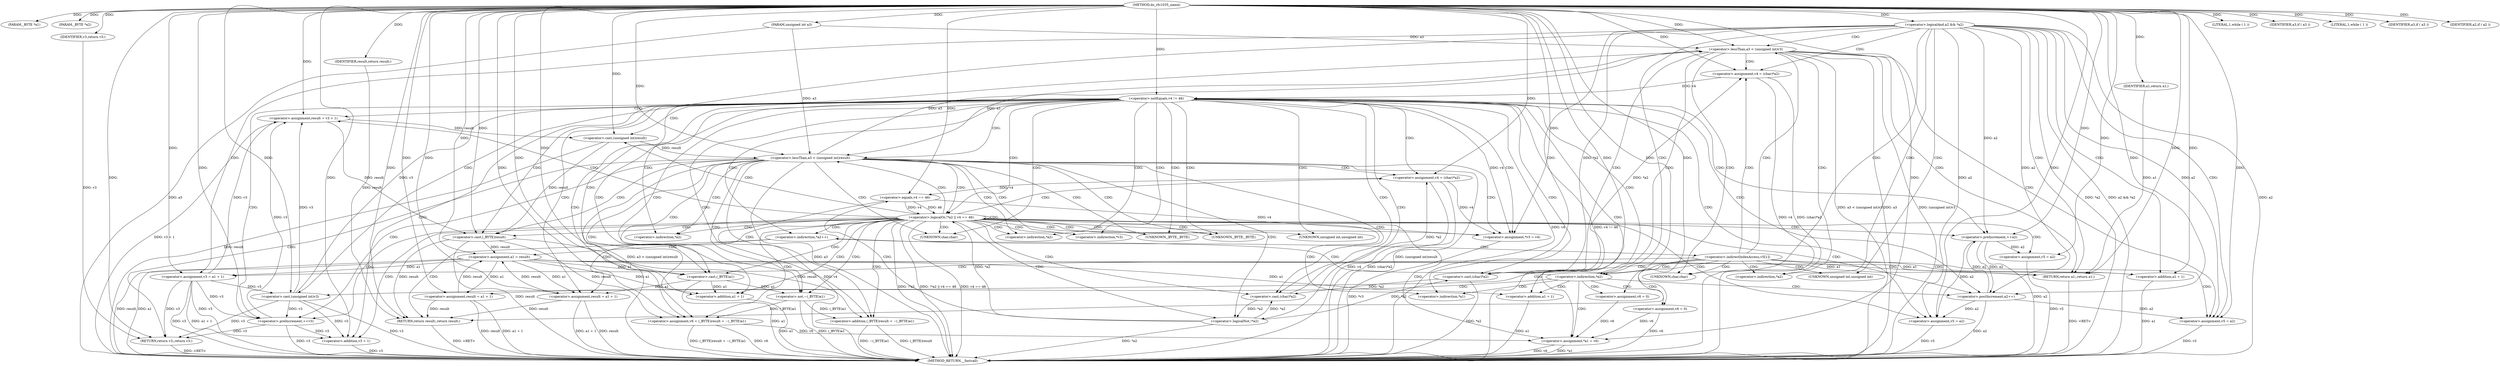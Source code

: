 digraph do_rfc1035_name {  
"1000106" [label = "(METHOD,do_rfc1035_name)" ]
"1000260" [label = "(METHOD_RETURN,__fastcall)" ]
"1000107" [label = "(PARAM,_BYTE *a1)" ]
"1000108" [label = "(PARAM,_BYTE *a2)" ]
"1000109" [label = "(PARAM,unsigned int a3)" ]
"1000117" [label = "(<operator>.logicalAnd,a2 && *a2)" ]
"1000123" [label = "(LITERAL,1,while ( 1 ))" ]
"1000125" [label = "(<operator>.assignment,v3 = a1 + 1)" ]
"1000127" [label = "(<operator>.addition,a1 + 1)" ]
"1000131" [label = "(IDENTIFIER,a3,if ( a3 ))" ]
"1000134" [label = "(<operator>.lessThan,a3 < (unsigned int)v3)" ]
"1000136" [label = "(<operator>.cast,(unsigned int)v3)" ]
"1000140" [label = "(<operator>.assignment,v4 = (char)*a2)" ]
"1000142" [label = "(<operator>.cast,(char)*a2)" ]
"1000146" [label = "(<operator>.assignment,v5 = a2)" ]
"1000153" [label = "(<operator>.assignment,v6 = 0)" ]
"1000157" [label = "(<operator>.notEquals,v4 != 46)" ]
"1000162" [label = "(LITERAL,1,while ( 1 ))" ]
"1000164" [label = "(<operator>.preIncrement,++a2)" ]
"1000166" [label = "(<operator>.assignment,result = v3 + 1)" ]
"1000168" [label = "(<operator>.addition,v3 + 1)" ]
"1000172" [label = "(IDENTIFIER,a3,if ( a3 ))" ]
"1000175" [label = "(<operator>.lessThan,a3 < (unsigned int)result)" ]
"1000177" [label = "(<operator>.cast,(unsigned int)result)" ]
"1000180" [label = "(RETURN,return v3;,return v3;)" ]
"1000181" [label = "(IDENTIFIER,v3,return v3;)" ]
"1000182" [label = "(<operator>.assignment,*v3 = v4)" ]
"1000186" [label = "(<operator>.assignment,v6 = (_BYTE)result + ~(_BYTE)a1)" ]
"1000188" [label = "(<operator>.addition,(_BYTE)result + ~(_BYTE)a1)" ]
"1000189" [label = "(<operator>.cast,(_BYTE)result)" ]
"1000192" [label = "(<operator>.not,~(_BYTE)a1)" ]
"1000193" [label = "(<operator>.cast,(_BYTE)a1)" ]
"1000196" [label = "(<operator>.assignment,v4 = (char)*a2)" ]
"1000198" [label = "(<operator>.cast,(char)*a2)" ]
"1000202" [label = "(<operator>.preIncrement,++v3)" ]
"1000205" [label = "(<operator>.logicalOr,!*a2 || v4 == 46)" ]
"1000206" [label = "(<operator>.logicalNot,!*a2)" ]
"1000209" [label = "(<operator>.equals,v4 == 46)" ]
"1000213" [label = "(<operator>.assignment,v5 = a2)" ]
"1000217" [label = "(<operator>.assignment,v5 = a2)" ]
"1000220" [label = "(<operator>.assignment,result = a1 + 1)" ]
"1000222" [label = "(<operator>.addition,a1 + 1)" ]
"1000227" [label = "(<operator>.assignment,result = a1 + 1)" ]
"1000229" [label = "(<operator>.addition,a1 + 1)" ]
"1000232" [label = "(<operator>.assignment,v6 = 0)" ]
"1000236" [label = "(<operator>.assignment,*a1 = v6)" ]
"1000242" [label = "(<operator>.postIncrement,a2++)" ]
"1000246" [label = "(IDENTIFIER,a2,if ( a2 ))" ]
"1000248" [label = "(<operator>.assignment,a1 = result)" ]
"1000256" [label = "(RETURN,return result;,return result;)" ]
"1000257" [label = "(IDENTIFIER,result,return result;)" ]
"1000258" [label = "(RETURN,return a1;,return a1;)" ]
"1000259" [label = "(IDENTIFIER,a1,return a1;)" ]
"1000137" [label = "(UNKNOWN,unsigned int,unsigned int)" ]
"1000143" [label = "(UNKNOWN,char,char)" ]
"1000144" [label = "(<operator>.indirection,*a2)" ]
"1000150" [label = "(<operator>.indirection,*a2)" ]
"1000178" [label = "(UNKNOWN,unsigned int,unsigned int)" ]
"1000183" [label = "(<operator>.indirection,*v3)" ]
"1000190" [label = "(UNKNOWN,_BYTE,_BYTE)" ]
"1000194" [label = "(UNKNOWN,_BYTE,_BYTE)" ]
"1000199" [label = "(UNKNOWN,char,char)" ]
"1000200" [label = "(<operator>.indirection,*a2)" ]
"1000207" [label = "(<operator>.indirection,*a2)" ]
"1000237" [label = "(<operator>.indirection,*a1)" ]
"1000241" [label = "(<operator>.indirection,*a2++)" ]
"1000252" [label = "(<operator>.indirectIndexAccess,v5[1])" ]
  "1000180" -> "1000260"  [ label = "DDG: <RET>"] 
  "1000256" -> "1000260"  [ label = "DDG: <RET>"] 
  "1000136" -> "1000260"  [ label = "DDG: v3"] 
  "1000196" -> "1000260"  [ label = "DDG: (char)*a2"] 
  "1000205" -> "1000260"  [ label = "DDG: !*a2"] 
  "1000209" -> "1000260"  [ label = "DDG: v4"] 
  "1000193" -> "1000260"  [ label = "DDG: a1"] 
  "1000142" -> "1000260"  [ label = "DDG: *a2"] 
  "1000134" -> "1000260"  [ label = "DDG: (unsigned int)v3"] 
  "1000242" -> "1000260"  [ label = "DDG: a2"] 
  "1000217" -> "1000260"  [ label = "DDG: v5"] 
  "1000205" -> "1000260"  [ label = "DDG: !*a2 || v4 == 46"] 
  "1000127" -> "1000260"  [ label = "DDG: a1"] 
  "1000189" -> "1000260"  [ label = "DDG: result"] 
  "1000117" -> "1000260"  [ label = "DDG: a2 && *a2"] 
  "1000125" -> "1000260"  [ label = "DDG: a1 + 1"] 
  "1000202" -> "1000260"  [ label = "DDG: v3"] 
  "1000109" -> "1000260"  [ label = "DDG: a3"] 
  "1000222" -> "1000260"  [ label = "DDG: a1"] 
  "1000188" -> "1000260"  [ label = "DDG: (_BYTE)result"] 
  "1000236" -> "1000260"  [ label = "DDG: v6"] 
  "1000117" -> "1000260"  [ label = "DDG: a2"] 
  "1000140" -> "1000260"  [ label = "DDG: (char)*a2"] 
  "1000157" -> "1000260"  [ label = "DDG: v4 != 46"] 
  "1000229" -> "1000260"  [ label = "DDG: a1"] 
  "1000227" -> "1000260"  [ label = "DDG: a1 + 1"] 
  "1000220" -> "1000260"  [ label = "DDG: result"] 
  "1000134" -> "1000260"  [ label = "DDG: a3 < (unsigned int)v3"] 
  "1000213" -> "1000260"  [ label = "DDG: v5"] 
  "1000117" -> "1000260"  [ label = "DDG: *a2"] 
  "1000248" -> "1000260"  [ label = "DDG: result"] 
  "1000182" -> "1000260"  [ label = "DDG: *v3"] 
  "1000146" -> "1000260"  [ label = "DDG: v5"] 
  "1000157" -> "1000260"  [ label = "DDG: v4"] 
  "1000236" -> "1000260"  [ label = "DDG: *a1"] 
  "1000206" -> "1000260"  [ label = "DDG: *a2"] 
  "1000220" -> "1000260"  [ label = "DDG: a1 + 1"] 
  "1000192" -> "1000260"  [ label = "DDG: (_BYTE)a1"] 
  "1000248" -> "1000260"  [ label = "DDG: a1"] 
  "1000205" -> "1000260"  [ label = "DDG: v4 == 46"] 
  "1000186" -> "1000260"  [ label = "DDG: (_BYTE)result + ~(_BYTE)a1"] 
  "1000134" -> "1000260"  [ label = "DDG: a3"] 
  "1000140" -> "1000260"  [ label = "DDG: v4"] 
  "1000125" -> "1000260"  [ label = "DDG: v3"] 
  "1000188" -> "1000260"  [ label = "DDG: ~(_BYTE)a1"] 
  "1000186" -> "1000260"  [ label = "DDG: v6"] 
  "1000227" -> "1000260"  [ label = "DDG: result"] 
  "1000175" -> "1000260"  [ label = "DDG: (unsigned int)result"] 
  "1000175" -> "1000260"  [ label = "DDG: a3"] 
  "1000177" -> "1000260"  [ label = "DDG: result"] 
  "1000168" -> "1000260"  [ label = "DDG: v3"] 
  "1000175" -> "1000260"  [ label = "DDG: a3 < (unsigned int)result"] 
  "1000196" -> "1000260"  [ label = "DDG: v4"] 
  "1000153" -> "1000260"  [ label = "DDG: v6"] 
  "1000166" -> "1000260"  [ label = "DDG: v3 + 1"] 
  "1000164" -> "1000260"  [ label = "DDG: a2"] 
  "1000258" -> "1000260"  [ label = "DDG: <RET>"] 
  "1000106" -> "1000107"  [ label = "DDG: "] 
  "1000106" -> "1000108"  [ label = "DDG: "] 
  "1000106" -> "1000109"  [ label = "DDG: "] 
  "1000106" -> "1000117"  [ label = "DDG: "] 
  "1000106" -> "1000123"  [ label = "DDG: "] 
  "1000248" -> "1000125"  [ label = "DDG: a1"] 
  "1000106" -> "1000125"  [ label = "DDG: "] 
  "1000248" -> "1000127"  [ label = "DDG: a1"] 
  "1000106" -> "1000127"  [ label = "DDG: "] 
  "1000106" -> "1000131"  [ label = "DDG: "] 
  "1000175" -> "1000134"  [ label = "DDG: a3"] 
  "1000109" -> "1000134"  [ label = "DDG: a3"] 
  "1000106" -> "1000134"  [ label = "DDG: "] 
  "1000136" -> "1000134"  [ label = "DDG: v3"] 
  "1000125" -> "1000136"  [ label = "DDG: v3"] 
  "1000106" -> "1000136"  [ label = "DDG: "] 
  "1000142" -> "1000140"  [ label = "DDG: *a2"] 
  "1000106" -> "1000140"  [ label = "DDG: "] 
  "1000117" -> "1000142"  [ label = "DDG: *a2"] 
  "1000206" -> "1000142"  [ label = "DDG: *a2"] 
  "1000242" -> "1000146"  [ label = "DDG: a2"] 
  "1000117" -> "1000146"  [ label = "DDG: a2"] 
  "1000106" -> "1000146"  [ label = "DDG: "] 
  "1000106" -> "1000153"  [ label = "DDG: "] 
  "1000140" -> "1000157"  [ label = "DDG: v4"] 
  "1000106" -> "1000157"  [ label = "DDG: "] 
  "1000106" -> "1000162"  [ label = "DDG: "] 
  "1000106" -> "1000164"  [ label = "DDG: "] 
  "1000242" -> "1000164"  [ label = "DDG: a2"] 
  "1000117" -> "1000164"  [ label = "DDG: a2"] 
  "1000202" -> "1000166"  [ label = "DDG: v3"] 
  "1000136" -> "1000166"  [ label = "DDG: v3"] 
  "1000125" -> "1000166"  [ label = "DDG: v3"] 
  "1000106" -> "1000166"  [ label = "DDG: "] 
  "1000202" -> "1000168"  [ label = "DDG: v3"] 
  "1000136" -> "1000168"  [ label = "DDG: v3"] 
  "1000125" -> "1000168"  [ label = "DDG: v3"] 
  "1000106" -> "1000168"  [ label = "DDG: "] 
  "1000106" -> "1000172"  [ label = "DDG: "] 
  "1000134" -> "1000175"  [ label = "DDG: a3"] 
  "1000109" -> "1000175"  [ label = "DDG: a3"] 
  "1000106" -> "1000175"  [ label = "DDG: "] 
  "1000177" -> "1000175"  [ label = "DDG: result"] 
  "1000166" -> "1000177"  [ label = "DDG: result"] 
  "1000106" -> "1000177"  [ label = "DDG: "] 
  "1000181" -> "1000180"  [ label = "DDG: v3"] 
  "1000202" -> "1000180"  [ label = "DDG: v3"] 
  "1000136" -> "1000180"  [ label = "DDG: v3"] 
  "1000125" -> "1000180"  [ label = "DDG: v3"] 
  "1000106" -> "1000180"  [ label = "DDG: "] 
  "1000106" -> "1000181"  [ label = "DDG: "] 
  "1000157" -> "1000182"  [ label = "DDG: v4"] 
  "1000209" -> "1000182"  [ label = "DDG: v4"] 
  "1000196" -> "1000182"  [ label = "DDG: v4"] 
  "1000106" -> "1000182"  [ label = "DDG: "] 
  "1000189" -> "1000186"  [ label = "DDG: result"] 
  "1000192" -> "1000186"  [ label = "DDG: (_BYTE)a1"] 
  "1000106" -> "1000186"  [ label = "DDG: "] 
  "1000189" -> "1000188"  [ label = "DDG: result"] 
  "1000166" -> "1000189"  [ label = "DDG: result"] 
  "1000177" -> "1000189"  [ label = "DDG: result"] 
  "1000106" -> "1000189"  [ label = "DDG: "] 
  "1000192" -> "1000188"  [ label = "DDG: (_BYTE)a1"] 
  "1000193" -> "1000192"  [ label = "DDG: a1"] 
  "1000106" -> "1000193"  [ label = "DDG: "] 
  "1000248" -> "1000193"  [ label = "DDG: a1"] 
  "1000198" -> "1000196"  [ label = "DDG: *a2"] 
  "1000106" -> "1000196"  [ label = "DDG: "] 
  "1000142" -> "1000198"  [ label = "DDG: *a2"] 
  "1000206" -> "1000198"  [ label = "DDG: *a2"] 
  "1000106" -> "1000202"  [ label = "DDG: "] 
  "1000136" -> "1000202"  [ label = "DDG: v3"] 
  "1000125" -> "1000202"  [ label = "DDG: v3"] 
  "1000206" -> "1000205"  [ label = "DDG: *a2"] 
  "1000198" -> "1000206"  [ label = "DDG: *a2"] 
  "1000209" -> "1000205"  [ label = "DDG: v4"] 
  "1000209" -> "1000205"  [ label = "DDG: 46"] 
  "1000196" -> "1000209"  [ label = "DDG: v4"] 
  "1000106" -> "1000209"  [ label = "DDG: "] 
  "1000164" -> "1000213"  [ label = "DDG: a2"] 
  "1000106" -> "1000213"  [ label = "DDG: "] 
  "1000164" -> "1000217"  [ label = "DDG: a2"] 
  "1000106" -> "1000217"  [ label = "DDG: "] 
  "1000242" -> "1000217"  [ label = "DDG: a2"] 
  "1000117" -> "1000217"  [ label = "DDG: a2"] 
  "1000193" -> "1000220"  [ label = "DDG: a1"] 
  "1000106" -> "1000220"  [ label = "DDG: "] 
  "1000248" -> "1000220"  [ label = "DDG: a1"] 
  "1000193" -> "1000222"  [ label = "DDG: a1"] 
  "1000106" -> "1000222"  [ label = "DDG: "] 
  "1000248" -> "1000222"  [ label = "DDG: a1"] 
  "1000106" -> "1000227"  [ label = "DDG: "] 
  "1000248" -> "1000227"  [ label = "DDG: a1"] 
  "1000106" -> "1000229"  [ label = "DDG: "] 
  "1000248" -> "1000229"  [ label = "DDG: a1"] 
  "1000106" -> "1000232"  [ label = "DDG: "] 
  "1000232" -> "1000236"  [ label = "DDG: v6"] 
  "1000186" -> "1000236"  [ label = "DDG: v6"] 
  "1000153" -> "1000236"  [ label = "DDG: v6"] 
  "1000106" -> "1000236"  [ label = "DDG: "] 
  "1000106" -> "1000242"  [ label = "DDG: "] 
  "1000117" -> "1000242"  [ label = "DDG: a2"] 
  "1000164" -> "1000242"  [ label = "DDG: a2"] 
  "1000106" -> "1000246"  [ label = "DDG: "] 
  "1000189" -> "1000248"  [ label = "DDG: result"] 
  "1000220" -> "1000248"  [ label = "DDG: result"] 
  "1000227" -> "1000248"  [ label = "DDG: result"] 
  "1000106" -> "1000248"  [ label = "DDG: "] 
  "1000257" -> "1000256"  [ label = "DDG: result"] 
  "1000189" -> "1000256"  [ label = "DDG: result"] 
  "1000220" -> "1000256"  [ label = "DDG: result"] 
  "1000227" -> "1000256"  [ label = "DDG: result"] 
  "1000106" -> "1000256"  [ label = "DDG: "] 
  "1000106" -> "1000257"  [ label = "DDG: "] 
  "1000259" -> "1000258"  [ label = "DDG: a1"] 
  "1000248" -> "1000258"  [ label = "DDG: a1"] 
  "1000106" -> "1000258"  [ label = "DDG: "] 
  "1000106" -> "1000259"  [ label = "DDG: "] 
  "1000117" -> "1000258"  [ label = "CDG: "] 
  "1000117" -> "1000127"  [ label = "CDG: "] 
  "1000117" -> "1000125"  [ label = "CDG: "] 
  "1000117" -> "1000144"  [ label = "CDG: "] 
  "1000117" -> "1000143"  [ label = "CDG: "] 
  "1000117" -> "1000142"  [ label = "CDG: "] 
  "1000117" -> "1000140"  [ label = "CDG: "] 
  "1000117" -> "1000137"  [ label = "CDG: "] 
  "1000117" -> "1000136"  [ label = "CDG: "] 
  "1000117" -> "1000134"  [ label = "CDG: "] 
  "1000117" -> "1000150"  [ label = "CDG: "] 
  "1000117" -> "1000146"  [ label = "CDG: "] 
  "1000134" -> "1000258"  [ label = "CDG: "] 
  "1000134" -> "1000144"  [ label = "CDG: "] 
  "1000134" -> "1000143"  [ label = "CDG: "] 
  "1000134" -> "1000142"  [ label = "CDG: "] 
  "1000134" -> "1000140"  [ label = "CDG: "] 
  "1000134" -> "1000150"  [ label = "CDG: "] 
  "1000134" -> "1000146"  [ label = "CDG: "] 
  "1000150" -> "1000237"  [ label = "CDG: "] 
  "1000150" -> "1000236"  [ label = "CDG: "] 
  "1000150" -> "1000232"  [ label = "CDG: "] 
  "1000150" -> "1000229"  [ label = "CDG: "] 
  "1000150" -> "1000227"  [ label = "CDG: "] 
  "1000150" -> "1000242"  [ label = "CDG: "] 
  "1000150" -> "1000241"  [ label = "CDG: "] 
  "1000150" -> "1000157"  [ label = "CDG: "] 
  "1000150" -> "1000153"  [ label = "CDG: "] 
  "1000157" -> "1000222"  [ label = "CDG: "] 
  "1000157" -> "1000220"  [ label = "CDG: "] 
  "1000157" -> "1000217"  [ label = "CDG: "] 
  "1000157" -> "1000237"  [ label = "CDG: "] 
  "1000157" -> "1000236"  [ label = "CDG: "] 
  "1000157" -> "1000242"  [ label = "CDG: "] 
  "1000157" -> "1000241"  [ label = "CDG: "] 
  "1000157" -> "1000168"  [ label = "CDG: "] 
  "1000157" -> "1000166"  [ label = "CDG: "] 
  "1000157" -> "1000164"  [ label = "CDG: "] 
  "1000157" -> "1000175"  [ label = "CDG: "] 
  "1000157" -> "1000192"  [ label = "CDG: "] 
  "1000157" -> "1000190"  [ label = "CDG: "] 
  "1000157" -> "1000189"  [ label = "CDG: "] 
  "1000157" -> "1000188"  [ label = "CDG: "] 
  "1000157" -> "1000186"  [ label = "CDG: "] 
  "1000157" -> "1000183"  [ label = "CDG: "] 
  "1000157" -> "1000182"  [ label = "CDG: "] 
  "1000157" -> "1000178"  [ label = "CDG: "] 
  "1000157" -> "1000177"  [ label = "CDG: "] 
  "1000157" -> "1000207"  [ label = "CDG: "] 
  "1000157" -> "1000206"  [ label = "CDG: "] 
  "1000157" -> "1000205"  [ label = "CDG: "] 
  "1000157" -> "1000202"  [ label = "CDG: "] 
  "1000157" -> "1000200"  [ label = "CDG: "] 
  "1000157" -> "1000199"  [ label = "CDG: "] 
  "1000157" -> "1000198"  [ label = "CDG: "] 
  "1000157" -> "1000196"  [ label = "CDG: "] 
  "1000157" -> "1000194"  [ label = "CDG: "] 
  "1000157" -> "1000193"  [ label = "CDG: "] 
  "1000175" -> "1000192"  [ label = "CDG: "] 
  "1000175" -> "1000190"  [ label = "CDG: "] 
  "1000175" -> "1000189"  [ label = "CDG: "] 
  "1000175" -> "1000188"  [ label = "CDG: "] 
  "1000175" -> "1000186"  [ label = "CDG: "] 
  "1000175" -> "1000183"  [ label = "CDG: "] 
  "1000175" -> "1000182"  [ label = "CDG: "] 
  "1000175" -> "1000180"  [ label = "CDG: "] 
  "1000175" -> "1000207"  [ label = "CDG: "] 
  "1000175" -> "1000206"  [ label = "CDG: "] 
  "1000175" -> "1000205"  [ label = "CDG: "] 
  "1000175" -> "1000202"  [ label = "CDG: "] 
  "1000175" -> "1000200"  [ label = "CDG: "] 
  "1000175" -> "1000199"  [ label = "CDG: "] 
  "1000175" -> "1000198"  [ label = "CDG: "] 
  "1000175" -> "1000196"  [ label = "CDG: "] 
  "1000175" -> "1000194"  [ label = "CDG: "] 
  "1000175" -> "1000193"  [ label = "CDG: "] 
  "1000205" -> "1000213"  [ label = "CDG: "] 
  "1000205" -> "1000237"  [ label = "CDG: "] 
  "1000205" -> "1000236"  [ label = "CDG: "] 
  "1000205" -> "1000242"  [ label = "CDG: "] 
  "1000205" -> "1000241"  [ label = "CDG: "] 
  "1000205" -> "1000168"  [ label = "CDG: "] 
  "1000205" -> "1000166"  [ label = "CDG: "] 
  "1000205" -> "1000164"  [ label = "CDG: "] 
  "1000205" -> "1000222"  [ label = "CDG: "] 
  "1000205" -> "1000220"  [ label = "CDG: "] 
  "1000205" -> "1000217"  [ label = "CDG: "] 
  "1000205" -> "1000175"  [ label = "CDG: "] 
  "1000205" -> "1000192"  [ label = "CDG: "] 
  "1000205" -> "1000190"  [ label = "CDG: "] 
  "1000205" -> "1000189"  [ label = "CDG: "] 
  "1000205" -> "1000188"  [ label = "CDG: "] 
  "1000205" -> "1000186"  [ label = "CDG: "] 
  "1000205" -> "1000183"  [ label = "CDG: "] 
  "1000205" -> "1000182"  [ label = "CDG: "] 
  "1000205" -> "1000178"  [ label = "CDG: "] 
  "1000205" -> "1000177"  [ label = "CDG: "] 
  "1000205" -> "1000207"  [ label = "CDG: "] 
  "1000205" -> "1000206"  [ label = "CDG: "] 
  "1000205" -> "1000205"  [ label = "CDG: "] 
  "1000205" -> "1000202"  [ label = "CDG: "] 
  "1000205" -> "1000200"  [ label = "CDG: "] 
  "1000205" -> "1000199"  [ label = "CDG: "] 
  "1000205" -> "1000198"  [ label = "CDG: "] 
  "1000205" -> "1000196"  [ label = "CDG: "] 
  "1000205" -> "1000194"  [ label = "CDG: "] 
  "1000205" -> "1000193"  [ label = "CDG: "] 
  "1000206" -> "1000209"  [ label = "CDG: "] 
  "1000241" -> "1000256"  [ label = "CDG: "] 
  "1000241" -> "1000252"  [ label = "CDG: "] 
  "1000241" -> "1000248"  [ label = "CDG: "] 
  "1000252" -> "1000256"  [ label = "CDG: "] 
  "1000252" -> "1000258"  [ label = "CDG: "] 
  "1000252" -> "1000127"  [ label = "CDG: "] 
  "1000252" -> "1000125"  [ label = "CDG: "] 
  "1000252" -> "1000144"  [ label = "CDG: "] 
  "1000252" -> "1000143"  [ label = "CDG: "] 
  "1000252" -> "1000142"  [ label = "CDG: "] 
  "1000252" -> "1000140"  [ label = "CDG: "] 
  "1000252" -> "1000137"  [ label = "CDG: "] 
  "1000252" -> "1000136"  [ label = "CDG: "] 
  "1000252" -> "1000134"  [ label = "CDG: "] 
  "1000252" -> "1000150"  [ label = "CDG: "] 
  "1000252" -> "1000146"  [ label = "CDG: "] 
}
